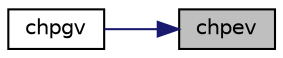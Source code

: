 digraph "chpev"
{
 // LATEX_PDF_SIZE
  edge [fontname="Helvetica",fontsize="10",labelfontname="Helvetica",labelfontsize="10"];
  node [fontname="Helvetica",fontsize="10",shape=record];
  rankdir="RL";
  Node1 [label="chpev",height=0.2,width=0.4,color="black", fillcolor="grey75", style="filled", fontcolor="black",tooltip="CHPEV computes the eigenvalues and, optionally, the left and/or right eigenvectors for OTHER matrices"];
  Node1 -> Node2 [dir="back",color="midnightblue",fontsize="10",style="solid",fontname="Helvetica"];
  Node2 [label="chpgv",height=0.2,width=0.4,color="black", fillcolor="white", style="filled",URL="$chpgv_8f.html#ac61afdaa5fcdc3c260b9333416b012e6",tooltip="CHPGV"];
}

